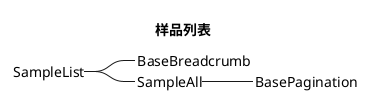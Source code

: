 @startmindmap
title 样品列表

+_ SampleList
++_ BaseBreadcrumb
++_ SampleAll
+++_ BasePagination

@endmindmap

@startmindmap
title 样品详情

+_ SampleDetail
++_ SampleProcess
+++_ SampleBasic
+++_ ProofingList
++++_ SampleForm
+++_ SampleTest
++++_ QualityTest
++++_ AgencyTest
++++_ UserTest
++++_ TestForm
+++++_ TestTemplate
++++++_ QuestionForm
++++++_ QuestionEdit
++++_ AgencyTest
+++++_ TestTemplate
++++_ UserTest
+++++_ TestTemplate
@endmindmap